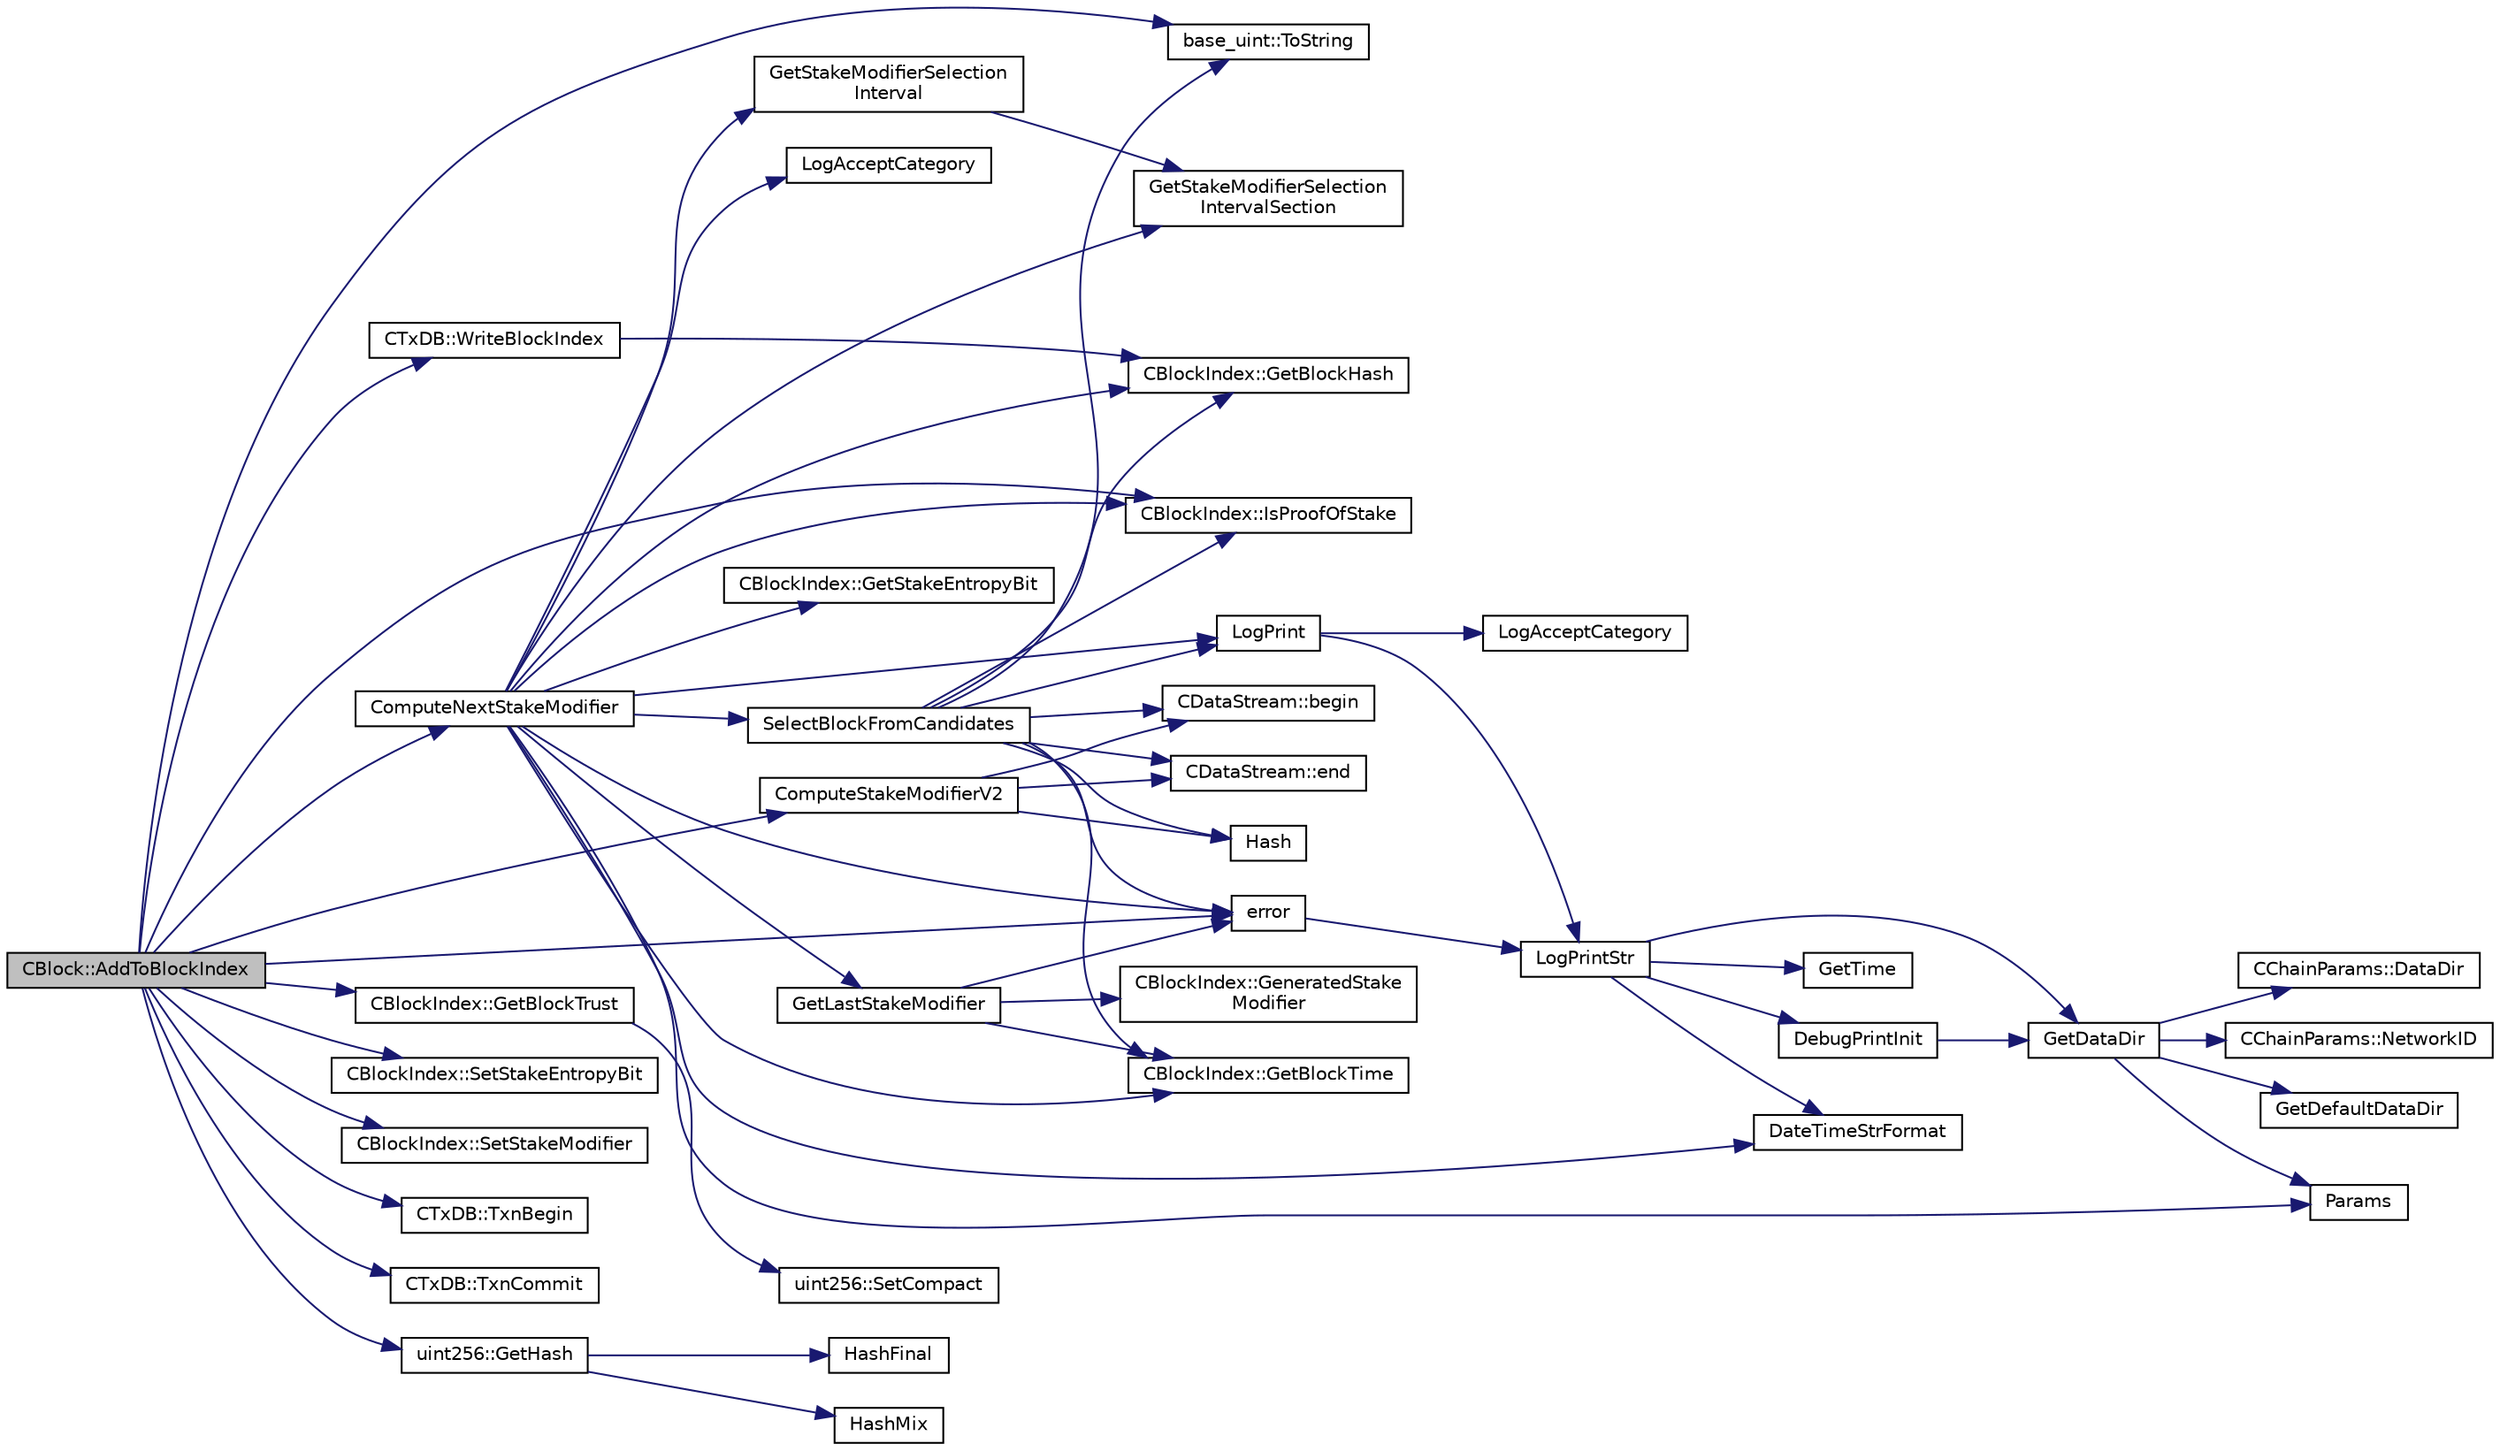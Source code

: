 digraph "CBlock::AddToBlockIndex"
{
  edge [fontname="Helvetica",fontsize="10",labelfontname="Helvetica",labelfontsize="10"];
  node [fontname="Helvetica",fontsize="10",shape=record];
  rankdir="LR";
  Node169 [label="CBlock::AddToBlockIndex",height=0.2,width=0.4,color="black", fillcolor="grey75", style="filled", fontcolor="black"];
  Node169 -> Node170 [color="midnightblue",fontsize="10",style="solid",fontname="Helvetica"];
  Node170 [label="error",height=0.2,width=0.4,color="black", fillcolor="white", style="filled",URL="$d8/d3c/util_8h.html#af8985880cf4ef26df0a5aa2ffcb76662"];
  Node170 -> Node171 [color="midnightblue",fontsize="10",style="solid",fontname="Helvetica"];
  Node171 [label="LogPrintStr",height=0.2,width=0.4,color="black", fillcolor="white", style="filled",URL="$d8/d3c/util_8h.html#afd4c3002b2797c0560adddb6af3ca1da"];
  Node171 -> Node172 [color="midnightblue",fontsize="10",style="solid",fontname="Helvetica"];
  Node172 [label="DebugPrintInit",height=0.2,width=0.4,color="black", fillcolor="white", style="filled",URL="$df/d2d/util_8cpp.html#a751ff5f21d880737811136b5e0bcea12"];
  Node172 -> Node173 [color="midnightblue",fontsize="10",style="solid",fontname="Helvetica"];
  Node173 [label="GetDataDir",height=0.2,width=0.4,color="black", fillcolor="white", style="filled",URL="$df/d2d/util_8cpp.html#ab83866a054745d4b30a3948a1b44beba"];
  Node173 -> Node174 [color="midnightblue",fontsize="10",style="solid",fontname="Helvetica"];
  Node174 [label="Params",height=0.2,width=0.4,color="black", fillcolor="white", style="filled",URL="$df/dbf/chainparams_8cpp.html#ace5c5b706d71a324a417dd2db394fd4a",tooltip="Return the currently selected parameters. "];
  Node173 -> Node175 [color="midnightblue",fontsize="10",style="solid",fontname="Helvetica"];
  Node175 [label="CChainParams::NetworkID",height=0.2,width=0.4,color="black", fillcolor="white", style="filled",URL="$d1/d4f/class_c_chain_params.html#a90dc493ec0c0325c98c3ac06eb99862b"];
  Node173 -> Node176 [color="midnightblue",fontsize="10",style="solid",fontname="Helvetica"];
  Node176 [label="GetDefaultDataDir",height=0.2,width=0.4,color="black", fillcolor="white", style="filled",URL="$df/d2d/util_8cpp.html#ab272995de020a3bcbf743be630e485c6"];
  Node173 -> Node177 [color="midnightblue",fontsize="10",style="solid",fontname="Helvetica"];
  Node177 [label="CChainParams::DataDir",height=0.2,width=0.4,color="black", fillcolor="white", style="filled",URL="$d1/d4f/class_c_chain_params.html#a959488b5d8e6fe62857940b831d73a78"];
  Node171 -> Node173 [color="midnightblue",fontsize="10",style="solid",fontname="Helvetica"];
  Node171 -> Node178 [color="midnightblue",fontsize="10",style="solid",fontname="Helvetica"];
  Node178 [label="DateTimeStrFormat",height=0.2,width=0.4,color="black", fillcolor="white", style="filled",URL="$df/d2d/util_8cpp.html#a749bc6776c8ec72d7c5e4dea56aee415"];
  Node171 -> Node179 [color="midnightblue",fontsize="10",style="solid",fontname="Helvetica"];
  Node179 [label="GetTime",height=0.2,width=0.4,color="black", fillcolor="white", style="filled",URL="$df/d2d/util_8cpp.html#a46fac5fba8ba905b5f9acb364f5d8c6f"];
  Node169 -> Node180 [color="midnightblue",fontsize="10",style="solid",fontname="Helvetica"];
  Node180 [label="base_uint::ToString",height=0.2,width=0.4,color="black", fillcolor="white", style="filled",URL="$da/df7/classbase__uint.html#acccba4d9d51a0c36261718ca0cbb293b"];
  Node169 -> Node181 [color="midnightblue",fontsize="10",style="solid",fontname="Helvetica"];
  Node181 [label="CBlockIndex::GetBlockTrust",height=0.2,width=0.4,color="black", fillcolor="white", style="filled",URL="$d3/dbd/class_c_block_index.html#a59372ec3586ce89140acf3affc6e1f70"];
  Node181 -> Node182 [color="midnightblue",fontsize="10",style="solid",fontname="Helvetica"];
  Node182 [label="uint256::SetCompact",height=0.2,width=0.4,color="black", fillcolor="white", style="filled",URL="$d2/d86/classuint256.html#a54bc91c8535c43f881bba1fdb11ca7fa",tooltip="The \"compact\" format is a representation of a whole number N using an unsigned 32bit number similar t..."];
  Node169 -> Node183 [color="midnightblue",fontsize="10",style="solid",fontname="Helvetica"];
  Node183 [label="CBlockIndex::SetStakeEntropyBit",height=0.2,width=0.4,color="black", fillcolor="white", style="filled",URL="$d3/dbd/class_c_block_index.html#a7a161878ce10e36cf7c12004f31357cf"];
  Node169 -> Node184 [color="midnightblue",fontsize="10",style="solid",fontname="Helvetica"];
  Node184 [label="ComputeNextStakeModifier",height=0.2,width=0.4,color="black", fillcolor="white", style="filled",URL="$d1/df6/stake_8cpp.html#aa58b095aa0abb6f956cc68169124099a"];
  Node184 -> Node185 [color="midnightblue",fontsize="10",style="solid",fontname="Helvetica"];
  Node185 [label="GetLastStakeModifier",height=0.2,width=0.4,color="black", fillcolor="white", style="filled",URL="$d1/df6/stake_8cpp.html#aabf3162e76735a40c2d7e4bf4e4e44e7"];
  Node185 -> Node170 [color="midnightblue",fontsize="10",style="solid",fontname="Helvetica"];
  Node185 -> Node186 [color="midnightblue",fontsize="10",style="solid",fontname="Helvetica"];
  Node186 [label="CBlockIndex::GeneratedStake\lModifier",height=0.2,width=0.4,color="black", fillcolor="white", style="filled",URL="$d3/dbd/class_c_block_index.html#a7b629ae58cb86d49d7fb6f4f7411062d"];
  Node185 -> Node187 [color="midnightblue",fontsize="10",style="solid",fontname="Helvetica"];
  Node187 [label="CBlockIndex::GetBlockTime",height=0.2,width=0.4,color="black", fillcolor="white", style="filled",URL="$d3/dbd/class_c_block_index.html#a9fe0d4463c07c466f66252e8eec25f5c"];
  Node184 -> Node170 [color="midnightblue",fontsize="10",style="solid",fontname="Helvetica"];
  Node184 -> Node188 [color="midnightblue",fontsize="10",style="solid",fontname="Helvetica"];
  Node188 [label="LogPrint",height=0.2,width=0.4,color="black", fillcolor="white", style="filled",URL="$d8/d3c/util_8h.html#aab1f837a2366f424bdc996fdf6352171"];
  Node188 -> Node189 [color="midnightblue",fontsize="10",style="solid",fontname="Helvetica"];
  Node189 [label="LogAcceptCategory",height=0.2,width=0.4,color="black", fillcolor="white", style="filled",URL="$d8/d3c/util_8h.html#a343d2a13efe00125f78d25dafb0a8d98"];
  Node188 -> Node171 [color="midnightblue",fontsize="10",style="solid",fontname="Helvetica"];
  Node184 -> Node178 [color="midnightblue",fontsize="10",style="solid",fontname="Helvetica"];
  Node184 -> Node187 [color="midnightblue",fontsize="10",style="solid",fontname="Helvetica"];
  Node184 -> Node174 [color="midnightblue",fontsize="10",style="solid",fontname="Helvetica"];
  Node184 -> Node190 [color="midnightblue",fontsize="10",style="solid",fontname="Helvetica"];
  Node190 [label="GetStakeModifierSelection\lInterval",height=0.2,width=0.4,color="black", fillcolor="white", style="filled",URL="$d1/df6/stake_8cpp.html#a1f49867e01150199d8d8c5c665685c1a"];
  Node190 -> Node191 [color="midnightblue",fontsize="10",style="solid",fontname="Helvetica"];
  Node191 [label="GetStakeModifierSelection\lIntervalSection",height=0.2,width=0.4,color="black", fillcolor="white", style="filled",URL="$d1/df6/stake_8cpp.html#afff4514ff841e65f8bc33abc89de41c2"];
  Node184 -> Node192 [color="midnightblue",fontsize="10",style="solid",fontname="Helvetica"];
  Node192 [label="CBlockIndex::GetBlockHash",height=0.2,width=0.4,color="black", fillcolor="white", style="filled",URL="$d3/dbd/class_c_block_index.html#a98490a2788c65cdd6ae9002b004dd74c"];
  Node184 -> Node191 [color="midnightblue",fontsize="10",style="solid",fontname="Helvetica"];
  Node184 -> Node193 [color="midnightblue",fontsize="10",style="solid",fontname="Helvetica"];
  Node193 [label="SelectBlockFromCandidates",height=0.2,width=0.4,color="black", fillcolor="white", style="filled",URL="$d1/df6/stake_8cpp.html#a747d5f77a77edf81199ebdf35bba8c86"];
  Node193 -> Node170 [color="midnightblue",fontsize="10",style="solid",fontname="Helvetica"];
  Node193 -> Node180 [color="midnightblue",fontsize="10",style="solid",fontname="Helvetica"];
  Node193 -> Node187 [color="midnightblue",fontsize="10",style="solid",fontname="Helvetica"];
  Node193 -> Node192 [color="midnightblue",fontsize="10",style="solid",fontname="Helvetica"];
  Node193 -> Node194 [color="midnightblue",fontsize="10",style="solid",fontname="Helvetica"];
  Node194 [label="Hash",height=0.2,width=0.4,color="black", fillcolor="white", style="filled",URL="$db/dfb/hash_8h.html#ab3f6c437460137530d86e09c2c102e99"];
  Node193 -> Node195 [color="midnightblue",fontsize="10",style="solid",fontname="Helvetica"];
  Node195 [label="CDataStream::begin",height=0.2,width=0.4,color="black", fillcolor="white", style="filled",URL="$d5/d41/class_c_data_stream.html#a2355d11752d8622badfbc03e9ed192fd"];
  Node193 -> Node196 [color="midnightblue",fontsize="10",style="solid",fontname="Helvetica"];
  Node196 [label="CDataStream::end",height=0.2,width=0.4,color="black", fillcolor="white", style="filled",URL="$d5/d41/class_c_data_stream.html#a66409dbd4403682fe674e2e71173cab4"];
  Node193 -> Node197 [color="midnightblue",fontsize="10",style="solid",fontname="Helvetica"];
  Node197 [label="CBlockIndex::IsProofOfStake",height=0.2,width=0.4,color="black", fillcolor="white", style="filled",URL="$d3/dbd/class_c_block_index.html#a2438a891e9d43821c0d99e1bdac56fde"];
  Node193 -> Node188 [color="midnightblue",fontsize="10",style="solid",fontname="Helvetica"];
  Node184 -> Node198 [color="midnightblue",fontsize="10",style="solid",fontname="Helvetica"];
  Node198 [label="CBlockIndex::GetStakeEntropyBit",height=0.2,width=0.4,color="black", fillcolor="white", style="filled",URL="$d3/dbd/class_c_block_index.html#a22a225e6caa79bb05f4d996cc48ca7ad"];
  Node184 -> Node199 [color="midnightblue",fontsize="10",style="solid",fontname="Helvetica"];
  Node199 [label="LogAcceptCategory",height=0.2,width=0.4,color="black", fillcolor="white", style="filled",URL="$df/d2d/util_8cpp.html#a343d2a13efe00125f78d25dafb0a8d98"];
  Node184 -> Node197 [color="midnightblue",fontsize="10",style="solid",fontname="Helvetica"];
  Node169 -> Node200 [color="midnightblue",fontsize="10",style="solid",fontname="Helvetica"];
  Node200 [label="CBlockIndex::SetStakeModifier",height=0.2,width=0.4,color="black", fillcolor="white", style="filled",URL="$d3/dbd/class_c_block_index.html#acc51fc41aa2b57c4f700aa09cdde92f8"];
  Node169 -> Node201 [color="midnightblue",fontsize="10",style="solid",fontname="Helvetica"];
  Node201 [label="ComputeStakeModifierV2",height=0.2,width=0.4,color="black", fillcolor="white", style="filled",URL="$d1/df6/stake_8cpp.html#ae7cea47493b7e179fe492df175c9cfdc"];
  Node201 -> Node194 [color="midnightblue",fontsize="10",style="solid",fontname="Helvetica"];
  Node201 -> Node195 [color="midnightblue",fontsize="10",style="solid",fontname="Helvetica"];
  Node201 -> Node196 [color="midnightblue",fontsize="10",style="solid",fontname="Helvetica"];
  Node169 -> Node197 [color="midnightblue",fontsize="10",style="solid",fontname="Helvetica"];
  Node169 -> Node202 [color="midnightblue",fontsize="10",style="solid",fontname="Helvetica"];
  Node202 [label="CTxDB::TxnBegin",height=0.2,width=0.4,color="black", fillcolor="white", style="filled",URL="$d9/d8d/class_c_tx_d_b.html#af3c27c5cb8f922b5c03840feda844016"];
  Node169 -> Node203 [color="midnightblue",fontsize="10",style="solid",fontname="Helvetica"];
  Node203 [label="CTxDB::WriteBlockIndex",height=0.2,width=0.4,color="black", fillcolor="white", style="filled",URL="$d9/d8d/class_c_tx_d_b.html#a56f170187a609bd747c29b3a4adddd8e"];
  Node203 -> Node192 [color="midnightblue",fontsize="10",style="solid",fontname="Helvetica"];
  Node169 -> Node204 [color="midnightblue",fontsize="10",style="solid",fontname="Helvetica"];
  Node204 [label="CTxDB::TxnCommit",height=0.2,width=0.4,color="black", fillcolor="white", style="filled",URL="$d9/d8d/class_c_tx_d_b.html#aff04f078df2fc3640d559ce62fc9a6a2"];
  Node169 -> Node205 [color="midnightblue",fontsize="10",style="solid",fontname="Helvetica"];
  Node205 [label="uint256::GetHash",height=0.2,width=0.4,color="black", fillcolor="white", style="filled",URL="$d2/d86/classuint256.html#a6dfa79998c7cb7def7a6c7c0a6915c58"];
  Node205 -> Node206 [color="midnightblue",fontsize="10",style="solid",fontname="Helvetica"];
  Node206 [label="HashMix",height=0.2,width=0.4,color="black", fillcolor="white", style="filled",URL="$db/d69/uint256_8cpp.html#ada85ad950dccb83783b00377e8e80345"];
  Node205 -> Node207 [color="midnightblue",fontsize="10",style="solid",fontname="Helvetica"];
  Node207 [label="HashFinal",height=0.2,width=0.4,color="black", fillcolor="white", style="filled",URL="$db/d69/uint256_8cpp.html#a4748a0be192d5c847de43d05ad4bea64"];
}
